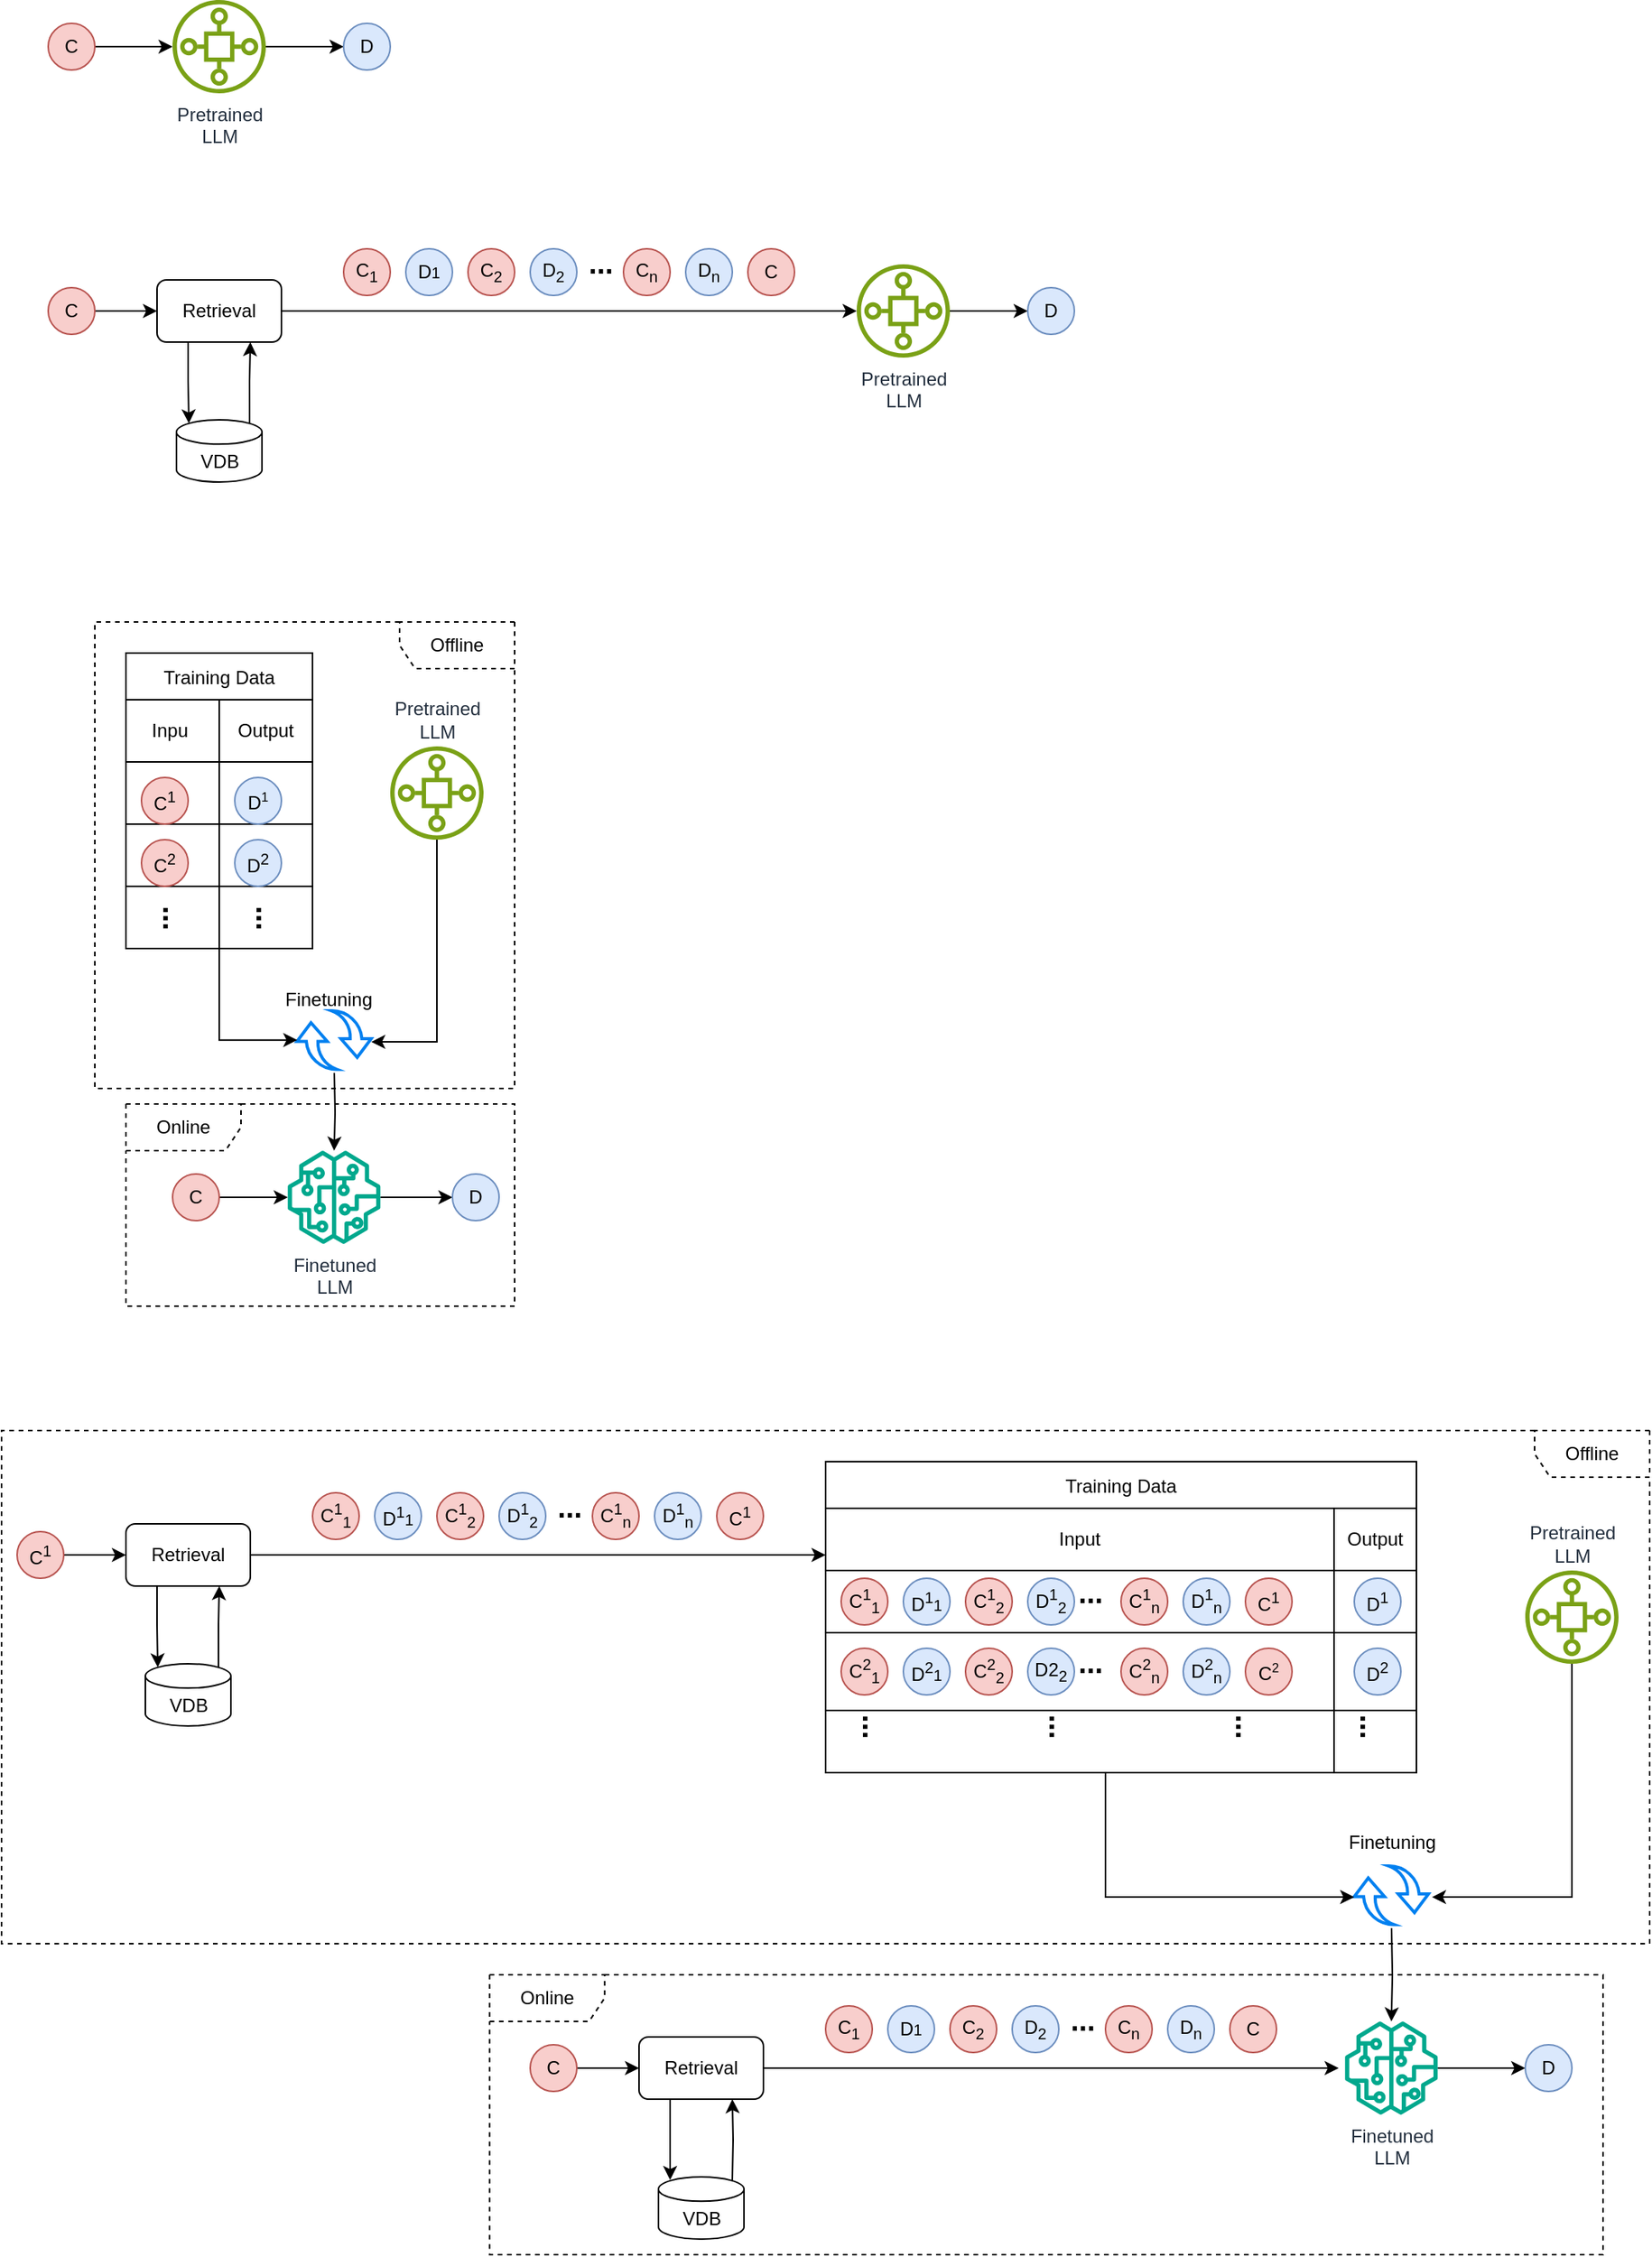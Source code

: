 <mxfile version="25.0.3">
  <diagram name="Page-1" id="hI_2WlTmyAyF-kVqoUNT">
    <mxGraphModel dx="1138" dy="627" grid="1" gridSize="10" guides="1" tooltips="1" connect="1" arrows="1" fold="1" page="1" pageScale="1" pageWidth="850" pageHeight="1100" math="0" shadow="0">
      <root>
        <mxCell id="0" />
        <mxCell id="1" parent="0" />
        <mxCell id="SnXRIYjaqYOdWPbohHtY-5" value="" style="edgeStyle=orthogonalEdgeStyle;rounded=0;orthogonalLoop=1;jettySize=auto;html=1;" parent="1" source="SnXRIYjaqYOdWPbohHtY-1" target="SnXRIYjaqYOdWPbohHtY-3" edge="1">
          <mxGeometry relative="1" as="geometry" />
        </mxCell>
        <mxCell id="SnXRIYjaqYOdWPbohHtY-1" value="Pretrained&lt;div&gt;LLM&lt;/div&gt;" style="sketch=0;outlineConnect=0;fontColor=#232F3E;gradientColor=none;fillColor=#7AA116;strokeColor=none;dashed=0;verticalLabelPosition=bottom;verticalAlign=top;align=center;html=1;fontSize=12;fontStyle=0;aspect=fixed;pointerEvents=1;shape=mxgraph.aws4.iot_sitewise_asset_model;" parent="1" vertex="1">
          <mxGeometry x="260" y="180" width="60" height="60" as="geometry" />
        </mxCell>
        <mxCell id="SnXRIYjaqYOdWPbohHtY-4" value="" style="edgeStyle=orthogonalEdgeStyle;rounded=0;orthogonalLoop=1;jettySize=auto;html=1;" parent="1" source="SnXRIYjaqYOdWPbohHtY-2" target="SnXRIYjaqYOdWPbohHtY-1" edge="1">
          <mxGeometry relative="1" as="geometry" />
        </mxCell>
        <mxCell id="SnXRIYjaqYOdWPbohHtY-2" value="C" style="ellipse;whiteSpace=wrap;html=1;aspect=fixed;fillColor=#f8cecc;strokeColor=#b85450;" parent="1" vertex="1">
          <mxGeometry x="180" y="195" width="30" height="30" as="geometry" />
        </mxCell>
        <mxCell id="SnXRIYjaqYOdWPbohHtY-3" value="D" style="ellipse;whiteSpace=wrap;html=1;aspect=fixed;fillColor=#dae8fc;strokeColor=#6c8ebf;" parent="1" vertex="1">
          <mxGeometry x="370" y="195" width="30" height="30" as="geometry" />
        </mxCell>
        <mxCell id="SnXRIYjaqYOdWPbohHtY-19" style="edgeStyle=orthogonalEdgeStyle;rounded=0;orthogonalLoop=1;jettySize=auto;html=1;" parent="1" source="SnXRIYjaqYOdWPbohHtY-6" target="SnXRIYjaqYOdWPbohHtY-18" edge="1">
          <mxGeometry relative="1" as="geometry" />
        </mxCell>
        <mxCell id="SnXRIYjaqYOdWPbohHtY-6" value="Retrieval" style="rounded=1;whiteSpace=wrap;html=1;" parent="1" vertex="1">
          <mxGeometry x="250" y="360" width="80" height="40" as="geometry" />
        </mxCell>
        <mxCell id="SnXRIYjaqYOdWPbohHtY-9" style="edgeStyle=orthogonalEdgeStyle;rounded=0;orthogonalLoop=1;jettySize=auto;html=1;exitX=0.855;exitY=0;exitDx=0;exitDy=2.272;exitPerimeter=0;entryX=0.75;entryY=1;entryDx=0;entryDy=0;" parent="1" source="SnXRIYjaqYOdWPbohHtY-7" target="SnXRIYjaqYOdWPbohHtY-6" edge="1">
          <mxGeometry relative="1" as="geometry" />
        </mxCell>
        <mxCell id="SnXRIYjaqYOdWPbohHtY-7" value="VDB" style="shape=cylinder3;whiteSpace=wrap;html=1;boundedLbl=1;backgroundOutline=1;size=7.833;" parent="1" vertex="1">
          <mxGeometry x="262.5" y="450" width="55" height="40" as="geometry" />
        </mxCell>
        <mxCell id="SnXRIYjaqYOdWPbohHtY-8" style="edgeStyle=orthogonalEdgeStyle;rounded=0;orthogonalLoop=1;jettySize=auto;html=1;entryX=0.145;entryY=0;entryDx=0;entryDy=2.272;entryPerimeter=0;exitX=0.25;exitY=1;exitDx=0;exitDy=0;" parent="1" source="SnXRIYjaqYOdWPbohHtY-6" target="SnXRIYjaqYOdWPbohHtY-7" edge="1">
          <mxGeometry relative="1" as="geometry" />
        </mxCell>
        <mxCell id="SnXRIYjaqYOdWPbohHtY-12" value="" style="edgeStyle=orthogonalEdgeStyle;rounded=0;orthogonalLoop=1;jettySize=auto;html=1;" parent="1" source="SnXRIYjaqYOdWPbohHtY-10" target="SnXRIYjaqYOdWPbohHtY-6" edge="1">
          <mxGeometry relative="1" as="geometry" />
        </mxCell>
        <mxCell id="SnXRIYjaqYOdWPbohHtY-10" value="C" style="ellipse;whiteSpace=wrap;html=1;aspect=fixed;fillColor=#f8cecc;strokeColor=#b85450;" parent="1" vertex="1">
          <mxGeometry x="180" y="365" width="30" height="30" as="geometry" />
        </mxCell>
        <mxCell id="SnXRIYjaqYOdWPbohHtY-29" value="" style="edgeStyle=orthogonalEdgeStyle;rounded=0;orthogonalLoop=1;jettySize=auto;html=1;" parent="1" source="SnXRIYjaqYOdWPbohHtY-18" target="SnXRIYjaqYOdWPbohHtY-28" edge="1">
          <mxGeometry relative="1" as="geometry" />
        </mxCell>
        <mxCell id="SnXRIYjaqYOdWPbohHtY-18" value="Pretrained&lt;div&gt;LLM&lt;/div&gt;" style="sketch=0;outlineConnect=0;fontColor=#232F3E;gradientColor=none;fillColor=#7AA116;strokeColor=none;dashed=0;verticalLabelPosition=bottom;verticalAlign=top;align=center;html=1;fontSize=12;fontStyle=0;aspect=fixed;pointerEvents=1;shape=mxgraph.aws4.iot_sitewise_asset_model;" parent="1" vertex="1">
          <mxGeometry x="700" y="350" width="60" height="60" as="geometry" />
        </mxCell>
        <mxCell id="SnXRIYjaqYOdWPbohHtY-20" value="C&lt;sub&gt;1&lt;/sub&gt;" style="ellipse;whiteSpace=wrap;html=1;aspect=fixed;fillColor=#f8cecc;strokeColor=#b85450;" parent="1" vertex="1">
          <mxGeometry x="370" y="340" width="30" height="30" as="geometry" />
        </mxCell>
        <mxCell id="SnXRIYjaqYOdWPbohHtY-21" value="D&lt;span style=&quot;font-size: 10px;&quot;&gt;1&lt;/span&gt;" style="ellipse;whiteSpace=wrap;html=1;aspect=fixed;fillColor=#dae8fc;strokeColor=#6c8ebf;" parent="1" vertex="1">
          <mxGeometry x="410" y="340" width="30" height="30" as="geometry" />
        </mxCell>
        <mxCell id="SnXRIYjaqYOdWPbohHtY-22" value="C&lt;sub&gt;2&lt;/sub&gt;" style="ellipse;whiteSpace=wrap;html=1;aspect=fixed;fillColor=#f8cecc;strokeColor=#b85450;" parent="1" vertex="1">
          <mxGeometry x="450" y="340" width="30" height="30" as="geometry" />
        </mxCell>
        <mxCell id="SnXRIYjaqYOdWPbohHtY-23" value="D&lt;sub&gt;2&lt;/sub&gt;" style="ellipse;whiteSpace=wrap;html=1;aspect=fixed;fillColor=#dae8fc;strokeColor=#6c8ebf;" parent="1" vertex="1">
          <mxGeometry x="490" y="340" width="30" height="30" as="geometry" />
        </mxCell>
        <mxCell id="SnXRIYjaqYOdWPbohHtY-24" value="C&lt;sub&gt;n&lt;/sub&gt;" style="ellipse;whiteSpace=wrap;html=1;aspect=fixed;fillColor=#f8cecc;strokeColor=#b85450;" parent="1" vertex="1">
          <mxGeometry x="550" y="340" width="30" height="30" as="geometry" />
        </mxCell>
        <mxCell id="SnXRIYjaqYOdWPbohHtY-25" value="D&lt;sub&gt;n&lt;/sub&gt;" style="ellipse;whiteSpace=wrap;html=1;aspect=fixed;fillColor=#dae8fc;strokeColor=#6c8ebf;" parent="1" vertex="1">
          <mxGeometry x="590" y="340" width="30" height="30" as="geometry" />
        </mxCell>
        <mxCell id="SnXRIYjaqYOdWPbohHtY-26" value="&lt;b&gt;&lt;font style=&quot;font-size: 19px;&quot;&gt;...&lt;/font&gt;&lt;/b&gt;" style="text;html=1;align=center;verticalAlign=middle;resizable=0;points=[];autosize=1;strokeColor=none;fillColor=none;" parent="1" vertex="1">
          <mxGeometry x="515" y="330" width="40" height="40" as="geometry" />
        </mxCell>
        <mxCell id="SnXRIYjaqYOdWPbohHtY-27" value="C" style="ellipse;whiteSpace=wrap;html=1;aspect=fixed;fillColor=#f8cecc;strokeColor=#b85450;" parent="1" vertex="1">
          <mxGeometry x="630" y="340" width="30" height="30" as="geometry" />
        </mxCell>
        <mxCell id="SnXRIYjaqYOdWPbohHtY-28" value="D" style="ellipse;whiteSpace=wrap;html=1;aspect=fixed;fillColor=#dae8fc;strokeColor=#6c8ebf;" parent="1" vertex="1">
          <mxGeometry x="810" y="365" width="30" height="30" as="geometry" />
        </mxCell>
        <mxCell id="Vhzo3B4_9m2OzF6GzEAW-13" value="Pretrained&lt;div&gt;LLM&lt;/div&gt;" style="sketch=0;outlineConnect=0;fontColor=#232F3E;gradientColor=none;fillColor=#7AA116;strokeColor=none;dashed=0;verticalLabelPosition=top;verticalAlign=bottom;align=center;html=1;fontSize=12;fontStyle=0;aspect=fixed;pointerEvents=1;shape=mxgraph.aws4.iot_sitewise_asset_model;labelPosition=center;" parent="1" vertex="1">
          <mxGeometry x="400" y="660" width="60" height="60" as="geometry" />
        </mxCell>
        <mxCell id="Vhzo3B4_9m2OzF6GzEAW-16" value="" style="group" parent="1" vertex="1" connectable="0">
          <mxGeometry x="340" y="830" width="47.75" height="37.75" as="geometry" />
        </mxCell>
        <mxCell id="Vhzo3B4_9m2OzF6GzEAW-14" value="" style="html=1;verticalLabelPosition=bottom;align=center;labelBackgroundColor=#ffffff;verticalAlign=top;strokeWidth=2;strokeColor=#0080F0;shadow=0;dashed=0;shape=mxgraph.ios7.icons.back;direction=north;flipV=0;flipH=1;" parent="Vhzo3B4_9m2OzF6GzEAW-16" vertex="1">
          <mxGeometry x="22.25" width="25.5" height="30" as="geometry" />
        </mxCell>
        <mxCell id="Vhzo3B4_9m2OzF6GzEAW-15" value="" style="html=1;verticalLabelPosition=bottom;align=center;labelBackgroundColor=#ffffff;verticalAlign=top;strokeWidth=2;strokeColor=#0080F0;shadow=0;dashed=0;shape=mxgraph.ios7.icons.back;direction=north;flipV=1;flipH=0;" parent="Vhzo3B4_9m2OzF6GzEAW-16" vertex="1">
          <mxGeometry y="7.75" width="25.5" height="30" as="geometry" />
        </mxCell>
        <mxCell id="Vhzo3B4_9m2OzF6GzEAW-20" style="edgeStyle=orthogonalEdgeStyle;rounded=0;orthogonalLoop=1;jettySize=auto;html=1;entryX=0.333;entryY=0;entryDx=0;entryDy=0;entryPerimeter=0;" parent="1" source="Vhzo3B4_9m2OzF6GzEAW-13" target="Vhzo3B4_9m2OzF6GzEAW-14" edge="1">
          <mxGeometry relative="1" as="geometry">
            <Array as="points">
              <mxPoint x="430" y="850" />
            </Array>
          </mxGeometry>
        </mxCell>
        <mxCell id="Vhzo3B4_9m2OzF6GzEAW-22" style="edgeStyle=orthogonalEdgeStyle;rounded=0;orthogonalLoop=1;jettySize=auto;html=1;entryX=0.37;entryY=0.01;entryDx=0;entryDy=0;entryPerimeter=0;" parent="1" target="Vhzo3B4_9m2OzF6GzEAW-15" edge="1">
          <mxGeometry relative="1" as="geometry">
            <mxPoint x="290" y="790" as="sourcePoint" />
            <Array as="points">
              <mxPoint x="290" y="849" />
            </Array>
          </mxGeometry>
        </mxCell>
        <mxCell id="Vhzo3B4_9m2OzF6GzEAW-28" value="" style="edgeStyle=orthogonalEdgeStyle;rounded=0;orthogonalLoop=1;jettySize=auto;html=1;" parent="1" source="Vhzo3B4_9m2OzF6GzEAW-23" target="Vhzo3B4_9m2OzF6GzEAW-26" edge="1">
          <mxGeometry relative="1" as="geometry" />
        </mxCell>
        <mxCell id="Vhzo3B4_9m2OzF6GzEAW-23" value="Finetuned&lt;div&gt;LLM&lt;/div&gt;" style="sketch=0;outlineConnect=0;fontColor=#232F3E;gradientColor=none;fillColor=#01A88D;strokeColor=none;dashed=0;verticalLabelPosition=bottom;verticalAlign=top;align=center;html=1;fontSize=12;fontStyle=0;aspect=fixed;pointerEvents=1;shape=mxgraph.aws4.sagemaker_model;" parent="1" vertex="1">
          <mxGeometry x="333.88" y="920" width="60" height="60" as="geometry" />
        </mxCell>
        <mxCell id="Vhzo3B4_9m2OzF6GzEAW-24" style="edgeStyle=orthogonalEdgeStyle;rounded=0;orthogonalLoop=1;jettySize=auto;html=1;" parent="1" target="Vhzo3B4_9m2OzF6GzEAW-23" edge="1">
          <mxGeometry relative="1" as="geometry">
            <mxPoint x="364" y="870" as="sourcePoint" />
          </mxGeometry>
        </mxCell>
        <mxCell id="Vhzo3B4_9m2OzF6GzEAW-27" value="" style="edgeStyle=orthogonalEdgeStyle;rounded=0;orthogonalLoop=1;jettySize=auto;html=1;" parent="1" source="Vhzo3B4_9m2OzF6GzEAW-25" target="Vhzo3B4_9m2OzF6GzEAW-23" edge="1">
          <mxGeometry relative="1" as="geometry" />
        </mxCell>
        <mxCell id="Vhzo3B4_9m2OzF6GzEAW-25" value="C" style="ellipse;whiteSpace=wrap;html=1;aspect=fixed;fillColor=#f8cecc;strokeColor=#b85450;" parent="1" vertex="1">
          <mxGeometry x="260" y="935" width="30" height="30" as="geometry" />
        </mxCell>
        <mxCell id="Vhzo3B4_9m2OzF6GzEAW-26" value="D" style="ellipse;whiteSpace=wrap;html=1;aspect=fixed;fillColor=#dae8fc;strokeColor=#6c8ebf;" parent="1" vertex="1">
          <mxGeometry x="440" y="935" width="30" height="30" as="geometry" />
        </mxCell>
        <mxCell id="Vhzo3B4_9m2OzF6GzEAW-42" style="edgeStyle=orthogonalEdgeStyle;rounded=0;orthogonalLoop=1;jettySize=auto;html=1;" parent="1" source="Vhzo3B4_9m2OzF6GzEAW-43" edge="1">
          <mxGeometry relative="1" as="geometry">
            <mxPoint x="680" y="1180" as="targetPoint" />
          </mxGeometry>
        </mxCell>
        <mxCell id="Vhzo3B4_9m2OzF6GzEAW-43" value="Retrieval" style="rounded=1;whiteSpace=wrap;html=1;" parent="1" vertex="1">
          <mxGeometry x="230" y="1160" width="80" height="40" as="geometry" />
        </mxCell>
        <mxCell id="Vhzo3B4_9m2OzF6GzEAW-44" style="edgeStyle=orthogonalEdgeStyle;rounded=0;orthogonalLoop=1;jettySize=auto;html=1;exitX=0.855;exitY=0;exitDx=0;exitDy=2.272;exitPerimeter=0;entryX=0.75;entryY=1;entryDx=0;entryDy=0;" parent="1" source="Vhzo3B4_9m2OzF6GzEAW-45" target="Vhzo3B4_9m2OzF6GzEAW-43" edge="1">
          <mxGeometry relative="1" as="geometry" />
        </mxCell>
        <mxCell id="Vhzo3B4_9m2OzF6GzEAW-45" value="VDB" style="shape=cylinder3;whiteSpace=wrap;html=1;boundedLbl=1;backgroundOutline=1;size=7.833;" parent="1" vertex="1">
          <mxGeometry x="242.5" y="1250" width="55" height="40" as="geometry" />
        </mxCell>
        <mxCell id="Vhzo3B4_9m2OzF6GzEAW-46" style="edgeStyle=orthogonalEdgeStyle;rounded=0;orthogonalLoop=1;jettySize=auto;html=1;entryX=0.145;entryY=0;entryDx=0;entryDy=2.272;entryPerimeter=0;exitX=0.25;exitY=1;exitDx=0;exitDy=0;" parent="1" source="Vhzo3B4_9m2OzF6GzEAW-43" target="Vhzo3B4_9m2OzF6GzEAW-45" edge="1">
          <mxGeometry relative="1" as="geometry" />
        </mxCell>
        <mxCell id="Vhzo3B4_9m2OzF6GzEAW-47" value="" style="edgeStyle=orthogonalEdgeStyle;rounded=0;orthogonalLoop=1;jettySize=auto;html=1;" parent="1" source="Vhzo3B4_9m2OzF6GzEAW-48" target="Vhzo3B4_9m2OzF6GzEAW-43" edge="1">
          <mxGeometry relative="1" as="geometry" />
        </mxCell>
        <mxCell id="Vhzo3B4_9m2OzF6GzEAW-48" value="C&lt;sup&gt;1&lt;/sup&gt;" style="ellipse;whiteSpace=wrap;html=1;aspect=fixed;fillColor=#f8cecc;strokeColor=#b85450;" parent="1" vertex="1">
          <mxGeometry x="160" y="1165" width="30" height="30" as="geometry" />
        </mxCell>
        <mxCell id="Vhzo3B4_9m2OzF6GzEAW-50" value="C&lt;sup&gt;1&lt;/sup&gt;&lt;sub&gt;1&lt;/sub&gt;" style="ellipse;whiteSpace=wrap;html=1;aspect=fixed;fillColor=#f8cecc;strokeColor=#b85450;" parent="1" vertex="1">
          <mxGeometry x="350" y="1140" width="30" height="30" as="geometry" />
        </mxCell>
        <mxCell id="Vhzo3B4_9m2OzF6GzEAW-51" value="D&lt;sup&gt;1&lt;/sup&gt;&lt;span style=&quot;font-size: 10px;&quot;&gt;1&lt;/span&gt;" style="ellipse;whiteSpace=wrap;html=1;aspect=fixed;fillColor=#dae8fc;strokeColor=#6c8ebf;" parent="1" vertex="1">
          <mxGeometry x="390" y="1140" width="30" height="30" as="geometry" />
        </mxCell>
        <mxCell id="Vhzo3B4_9m2OzF6GzEAW-52" value="C&lt;sup&gt;1&lt;/sup&gt;&lt;sub&gt;2&lt;/sub&gt;" style="ellipse;whiteSpace=wrap;html=1;aspect=fixed;fillColor=#f8cecc;strokeColor=#b85450;" parent="1" vertex="1">
          <mxGeometry x="430" y="1140" width="30" height="30" as="geometry" />
        </mxCell>
        <mxCell id="Vhzo3B4_9m2OzF6GzEAW-53" value="D&lt;sup&gt;1&lt;/sup&gt;&lt;sub&gt;2&lt;/sub&gt;" style="ellipse;whiteSpace=wrap;html=1;aspect=fixed;fillColor=#dae8fc;strokeColor=#6c8ebf;" parent="1" vertex="1">
          <mxGeometry x="470" y="1140" width="30" height="30" as="geometry" />
        </mxCell>
        <mxCell id="Vhzo3B4_9m2OzF6GzEAW-54" value="C&lt;sup&gt;1&lt;/sup&gt;&lt;sub&gt;n&lt;/sub&gt;" style="ellipse;whiteSpace=wrap;html=1;aspect=fixed;fillColor=#f8cecc;strokeColor=#b85450;" parent="1" vertex="1">
          <mxGeometry x="530" y="1140" width="30" height="30" as="geometry" />
        </mxCell>
        <mxCell id="Vhzo3B4_9m2OzF6GzEAW-55" value="D&lt;sup&gt;1&lt;/sup&gt;&lt;sub&gt;n&lt;/sub&gt;" style="ellipse;whiteSpace=wrap;html=1;aspect=fixed;fillColor=#dae8fc;strokeColor=#6c8ebf;" parent="1" vertex="1">
          <mxGeometry x="570" y="1140" width="30" height="30" as="geometry" />
        </mxCell>
        <mxCell id="Vhzo3B4_9m2OzF6GzEAW-56" value="&lt;b&gt;&lt;font style=&quot;font-size: 19px;&quot;&gt;...&lt;/font&gt;&lt;/b&gt;" style="text;html=1;align=center;verticalAlign=middle;resizable=0;points=[];autosize=1;strokeColor=none;fillColor=none;" parent="1" vertex="1">
          <mxGeometry x="495" y="1130" width="40" height="40" as="geometry" />
        </mxCell>
        <mxCell id="Vhzo3B4_9m2OzF6GzEAW-57" value="C&lt;sup&gt;1&lt;/sup&gt;" style="ellipse;whiteSpace=wrap;html=1;aspect=fixed;fillColor=#f8cecc;strokeColor=#b85450;" parent="1" vertex="1">
          <mxGeometry x="610" y="1140" width="30" height="30" as="geometry" />
        </mxCell>
        <mxCell id="Vhzo3B4_9m2OzF6GzEAW-71" value="Training Data" style="shape=table;startSize=30;container=1;collapsible=0;childLayout=tableLayout;" parent="1" vertex="1">
          <mxGeometry x="680" y="1120" width="380" height="200" as="geometry" />
        </mxCell>
        <mxCell id="Vhzo3B4_9m2OzF6GzEAW-72" value="" style="shape=tableRow;horizontal=0;startSize=0;swimlaneHead=0;swimlaneBody=0;strokeColor=inherit;top=0;left=0;bottom=0;right=0;collapsible=0;dropTarget=0;fillColor=none;points=[[0,0.5],[1,0.5]];portConstraint=eastwest;" parent="Vhzo3B4_9m2OzF6GzEAW-71" vertex="1">
          <mxGeometry y="30" width="380" height="40" as="geometry" />
        </mxCell>
        <mxCell id="Vhzo3B4_9m2OzF6GzEAW-73" value="Input" style="shape=partialRectangle;html=1;whiteSpace=wrap;connectable=0;strokeColor=inherit;overflow=hidden;fillColor=none;top=0;left=0;bottom=0;right=0;pointerEvents=1;" parent="Vhzo3B4_9m2OzF6GzEAW-72" vertex="1">
          <mxGeometry width="327" height="40" as="geometry">
            <mxRectangle width="327" height="40" as="alternateBounds" />
          </mxGeometry>
        </mxCell>
        <mxCell id="Vhzo3B4_9m2OzF6GzEAW-74" value="Output" style="shape=partialRectangle;html=1;whiteSpace=wrap;connectable=0;strokeColor=inherit;overflow=hidden;fillColor=none;top=0;left=0;bottom=0;right=0;pointerEvents=1;" parent="Vhzo3B4_9m2OzF6GzEAW-72" vertex="1">
          <mxGeometry x="327" width="53" height="40" as="geometry">
            <mxRectangle width="53" height="40" as="alternateBounds" />
          </mxGeometry>
        </mxCell>
        <mxCell id="Vhzo3B4_9m2OzF6GzEAW-75" value="" style="shape=tableRow;horizontal=0;startSize=0;swimlaneHead=0;swimlaneBody=0;strokeColor=inherit;top=0;left=0;bottom=0;right=0;collapsible=0;dropTarget=0;fillColor=none;points=[[0,0.5],[1,0.5]];portConstraint=eastwest;" parent="Vhzo3B4_9m2OzF6GzEAW-71" vertex="1">
          <mxGeometry y="70" width="380" height="40" as="geometry" />
        </mxCell>
        <mxCell id="Vhzo3B4_9m2OzF6GzEAW-76" value="" style="shape=partialRectangle;html=1;whiteSpace=wrap;connectable=0;strokeColor=inherit;overflow=hidden;fillColor=none;top=0;left=0;bottom=0;right=0;pointerEvents=1;" parent="Vhzo3B4_9m2OzF6GzEAW-75" vertex="1">
          <mxGeometry width="327" height="40" as="geometry">
            <mxRectangle width="327" height="40" as="alternateBounds" />
          </mxGeometry>
        </mxCell>
        <mxCell id="Vhzo3B4_9m2OzF6GzEAW-77" value="" style="shape=partialRectangle;html=1;whiteSpace=wrap;connectable=0;strokeColor=inherit;overflow=hidden;fillColor=none;top=0;left=0;bottom=0;right=0;pointerEvents=1;" parent="Vhzo3B4_9m2OzF6GzEAW-75" vertex="1">
          <mxGeometry x="327" width="53" height="40" as="geometry">
            <mxRectangle width="53" height="40" as="alternateBounds" />
          </mxGeometry>
        </mxCell>
        <mxCell id="Vhzo3B4_9m2OzF6GzEAW-78" value="" style="shape=tableRow;horizontal=0;startSize=0;swimlaneHead=0;swimlaneBody=0;strokeColor=inherit;top=0;left=0;bottom=0;right=0;collapsible=0;dropTarget=0;fillColor=none;points=[[0,0.5],[1,0.5]];portConstraint=eastwest;" parent="Vhzo3B4_9m2OzF6GzEAW-71" vertex="1">
          <mxGeometry y="110" width="380" height="50" as="geometry" />
        </mxCell>
        <mxCell id="Vhzo3B4_9m2OzF6GzEAW-79" value="" style="shape=partialRectangle;html=1;whiteSpace=wrap;connectable=0;strokeColor=inherit;overflow=hidden;fillColor=none;top=0;left=0;bottom=0;right=0;pointerEvents=1;" parent="Vhzo3B4_9m2OzF6GzEAW-78" vertex="1">
          <mxGeometry width="327" height="50" as="geometry">
            <mxRectangle width="327" height="50" as="alternateBounds" />
          </mxGeometry>
        </mxCell>
        <mxCell id="Vhzo3B4_9m2OzF6GzEAW-80" value="" style="shape=partialRectangle;html=1;whiteSpace=wrap;connectable=0;strokeColor=inherit;overflow=hidden;fillColor=none;top=0;left=0;bottom=0;right=0;pointerEvents=1;" parent="Vhzo3B4_9m2OzF6GzEAW-78" vertex="1">
          <mxGeometry x="327" width="53" height="50" as="geometry">
            <mxRectangle width="53" height="50" as="alternateBounds" />
          </mxGeometry>
        </mxCell>
        <mxCell id="Vhzo3B4_9m2OzF6GzEAW-81" value="" style="shape=tableRow;horizontal=0;startSize=0;swimlaneHead=0;swimlaneBody=0;strokeColor=inherit;top=0;left=0;bottom=0;right=0;collapsible=0;dropTarget=0;fillColor=none;points=[[0,0.5],[1,0.5]];portConstraint=eastwest;" parent="Vhzo3B4_9m2OzF6GzEAW-71" vertex="1">
          <mxGeometry y="160" width="380" height="40" as="geometry" />
        </mxCell>
        <mxCell id="Vhzo3B4_9m2OzF6GzEAW-82" value="" style="shape=partialRectangle;html=1;whiteSpace=wrap;connectable=0;strokeColor=inherit;overflow=hidden;fillColor=none;top=0;left=0;bottom=0;right=0;pointerEvents=1;" parent="Vhzo3B4_9m2OzF6GzEAW-81" vertex="1">
          <mxGeometry width="327" height="40" as="geometry">
            <mxRectangle width="327" height="40" as="alternateBounds" />
          </mxGeometry>
        </mxCell>
        <mxCell id="Vhzo3B4_9m2OzF6GzEAW-83" value="" style="shape=partialRectangle;html=1;whiteSpace=wrap;connectable=0;strokeColor=inherit;overflow=hidden;fillColor=none;top=0;left=0;bottom=0;right=0;pointerEvents=1;" parent="Vhzo3B4_9m2OzF6GzEAW-81" vertex="1">
          <mxGeometry x="327" width="53" height="40" as="geometry">
            <mxRectangle width="53" height="40" as="alternateBounds" />
          </mxGeometry>
        </mxCell>
        <mxCell id="Vhzo3B4_9m2OzF6GzEAW-124" value="&lt;b&gt;&lt;font style=&quot;font-size: 19px;&quot;&gt;...&lt;/font&gt;&lt;/b&gt;" style="text;html=1;align=center;verticalAlign=middle;resizable=0;points=[];autosize=1;strokeColor=none;fillColor=none;rotation=90;" parent="1" vertex="1">
          <mxGeometry x="690" y="1270" width="40" height="40" as="geometry" />
        </mxCell>
        <mxCell id="Vhzo3B4_9m2OzF6GzEAW-125" value="&lt;b&gt;&lt;font style=&quot;font-size: 19px;&quot;&gt;...&lt;/font&gt;&lt;/b&gt;" style="text;html=1;align=center;verticalAlign=middle;resizable=0;points=[];autosize=1;strokeColor=none;fillColor=none;rotation=90;" parent="1" vertex="1">
          <mxGeometry x="810" y="1270" width="40" height="40" as="geometry" />
        </mxCell>
        <mxCell id="Vhzo3B4_9m2OzF6GzEAW-126" value="&lt;b&gt;&lt;font style=&quot;font-size: 19px;&quot;&gt;...&lt;/font&gt;&lt;/b&gt;" style="text;html=1;align=center;verticalAlign=middle;resizable=0;points=[];autosize=1;strokeColor=none;fillColor=none;rotation=90;" parent="1" vertex="1">
          <mxGeometry x="1010" y="1270" width="40" height="40" as="geometry" />
        </mxCell>
        <mxCell id="Vhzo3B4_9m2OzF6GzEAW-127" value="&lt;b&gt;&lt;font style=&quot;font-size: 19px;&quot;&gt;...&lt;/font&gt;&lt;/b&gt;" style="text;html=1;align=center;verticalAlign=middle;resizable=0;points=[];autosize=1;strokeColor=none;fillColor=none;rotation=90;" parent="1" vertex="1">
          <mxGeometry x="930" y="1270" width="40" height="40" as="geometry" />
        </mxCell>
        <mxCell id="Vhzo3B4_9m2OzF6GzEAW-128" value="D&lt;sup&gt;2&lt;/sup&gt;" style="ellipse;whiteSpace=wrap;html=1;aspect=fixed;fillColor=#dae8fc;strokeColor=#6c8ebf;" parent="1" vertex="1">
          <mxGeometry x="1020" y="1240" width="30" height="30" as="geometry" />
        </mxCell>
        <mxCell id="Vhzo3B4_9m2OzF6GzEAW-129" value="D&lt;sup&gt;1&lt;/sup&gt;" style="ellipse;whiteSpace=wrap;html=1;aspect=fixed;fillColor=#dae8fc;strokeColor=#6c8ebf;" parent="1" vertex="1">
          <mxGeometry x="1020" y="1195" width="30" height="30" as="geometry" />
        </mxCell>
        <mxCell id="Vhzo3B4_9m2OzF6GzEAW-151" value="" style="group" parent="1" vertex="1" connectable="0">
          <mxGeometry x="230" y="600" width="120" height="190" as="geometry" />
        </mxCell>
        <mxCell id="Vhzo3B4_9m2OzF6GzEAW-12" value="&lt;b&gt;&lt;font style=&quot;font-size: 19px;&quot;&gt;...&lt;/font&gt;&lt;/b&gt;" style="text;html=1;align=center;verticalAlign=middle;resizable=0;points=[];autosize=1;strokeColor=none;fillColor=none;rotation=90;" parent="Vhzo3B4_9m2OzF6GzEAW-151" vertex="1">
          <mxGeometry x="70" y="150" width="40" height="40" as="geometry" />
        </mxCell>
        <mxCell id="Vhzo3B4_9m2OzF6GzEAW-130" value="Training Data" style="shape=table;startSize=30;container=1;collapsible=0;childLayout=tableLayout;" parent="Vhzo3B4_9m2OzF6GzEAW-151" vertex="1">
          <mxGeometry width="120" height="190" as="geometry" />
        </mxCell>
        <mxCell id="Vhzo3B4_9m2OzF6GzEAW-131" value="" style="shape=tableRow;horizontal=0;startSize=0;swimlaneHead=0;swimlaneBody=0;strokeColor=inherit;top=0;left=0;bottom=0;right=0;collapsible=0;dropTarget=0;fillColor=none;points=[[0,0.5],[1,0.5]];portConstraint=eastwest;" parent="Vhzo3B4_9m2OzF6GzEAW-130" vertex="1">
          <mxGeometry y="30" width="120" height="40" as="geometry" />
        </mxCell>
        <mxCell id="Vhzo3B4_9m2OzF6GzEAW-132" value="Inpu&lt;span style=&quot;white-space: pre;&quot;&gt;&#x9;&lt;/span&gt;" style="shape=partialRectangle;html=1;whiteSpace=wrap;connectable=0;strokeColor=inherit;overflow=hidden;fillColor=none;top=0;left=0;bottom=0;right=0;pointerEvents=1;" parent="Vhzo3B4_9m2OzF6GzEAW-131" vertex="1">
          <mxGeometry width="60" height="40" as="geometry">
            <mxRectangle width="60" height="40" as="alternateBounds" />
          </mxGeometry>
        </mxCell>
        <mxCell id="Vhzo3B4_9m2OzF6GzEAW-133" value="Output" style="shape=partialRectangle;html=1;whiteSpace=wrap;connectable=0;strokeColor=inherit;overflow=hidden;fillColor=none;top=0;left=0;bottom=0;right=0;pointerEvents=1;" parent="Vhzo3B4_9m2OzF6GzEAW-131" vertex="1">
          <mxGeometry x="60" width="60" height="40" as="geometry">
            <mxRectangle width="60" height="40" as="alternateBounds" />
          </mxGeometry>
        </mxCell>
        <mxCell id="Vhzo3B4_9m2OzF6GzEAW-134" value="" style="shape=tableRow;horizontal=0;startSize=0;swimlaneHead=0;swimlaneBody=0;strokeColor=inherit;top=0;left=0;bottom=0;right=0;collapsible=0;dropTarget=0;fillColor=none;points=[[0,0.5],[1,0.5]];portConstraint=eastwest;" parent="Vhzo3B4_9m2OzF6GzEAW-130" vertex="1">
          <mxGeometry y="70" width="120" height="40" as="geometry" />
        </mxCell>
        <mxCell id="Vhzo3B4_9m2OzF6GzEAW-135" value="" style="shape=partialRectangle;html=1;whiteSpace=wrap;connectable=0;strokeColor=inherit;overflow=hidden;fillColor=none;top=0;left=0;bottom=0;right=0;pointerEvents=1;" parent="Vhzo3B4_9m2OzF6GzEAW-134" vertex="1">
          <mxGeometry width="60" height="40" as="geometry">
            <mxRectangle width="60" height="40" as="alternateBounds" />
          </mxGeometry>
        </mxCell>
        <mxCell id="Vhzo3B4_9m2OzF6GzEAW-136" value="" style="shape=partialRectangle;html=1;whiteSpace=wrap;connectable=0;strokeColor=inherit;overflow=hidden;fillColor=none;top=0;left=0;bottom=0;right=0;pointerEvents=1;" parent="Vhzo3B4_9m2OzF6GzEAW-134" vertex="1">
          <mxGeometry x="60" width="60" height="40" as="geometry">
            <mxRectangle width="60" height="40" as="alternateBounds" />
          </mxGeometry>
        </mxCell>
        <mxCell id="Vhzo3B4_9m2OzF6GzEAW-137" value="" style="shape=tableRow;horizontal=0;startSize=0;swimlaneHead=0;swimlaneBody=0;strokeColor=inherit;top=0;left=0;bottom=0;right=0;collapsible=0;dropTarget=0;fillColor=none;points=[[0,0.5],[1,0.5]];portConstraint=eastwest;" parent="Vhzo3B4_9m2OzF6GzEAW-130" vertex="1">
          <mxGeometry y="110" width="120" height="40" as="geometry" />
        </mxCell>
        <mxCell id="Vhzo3B4_9m2OzF6GzEAW-138" value="" style="shape=partialRectangle;html=1;whiteSpace=wrap;connectable=0;strokeColor=inherit;overflow=hidden;fillColor=none;top=0;left=0;bottom=0;right=0;pointerEvents=1;" parent="Vhzo3B4_9m2OzF6GzEAW-137" vertex="1">
          <mxGeometry width="60" height="40" as="geometry">
            <mxRectangle width="60" height="40" as="alternateBounds" />
          </mxGeometry>
        </mxCell>
        <mxCell id="Vhzo3B4_9m2OzF6GzEAW-139" value="" style="shape=partialRectangle;html=1;whiteSpace=wrap;connectable=0;strokeColor=inherit;overflow=hidden;fillColor=none;top=0;left=0;bottom=0;right=0;pointerEvents=1;" parent="Vhzo3B4_9m2OzF6GzEAW-137" vertex="1">
          <mxGeometry x="60" width="60" height="40" as="geometry">
            <mxRectangle width="60" height="40" as="alternateBounds" />
          </mxGeometry>
        </mxCell>
        <mxCell id="Vhzo3B4_9m2OzF6GzEAW-140" value="" style="shape=tableRow;horizontal=0;startSize=0;swimlaneHead=0;swimlaneBody=0;strokeColor=inherit;top=0;left=0;bottom=0;right=0;collapsible=0;dropTarget=0;fillColor=none;points=[[0,0.5],[1,0.5]];portConstraint=eastwest;" parent="Vhzo3B4_9m2OzF6GzEAW-130" vertex="1">
          <mxGeometry y="150" width="120" height="40" as="geometry" />
        </mxCell>
        <mxCell id="Vhzo3B4_9m2OzF6GzEAW-141" value="" style="shape=partialRectangle;html=1;whiteSpace=wrap;connectable=0;strokeColor=inherit;overflow=hidden;fillColor=none;top=0;left=0;bottom=0;right=0;pointerEvents=1;" parent="Vhzo3B4_9m2OzF6GzEAW-140" vertex="1">
          <mxGeometry width="60" height="40" as="geometry">
            <mxRectangle width="60" height="40" as="alternateBounds" />
          </mxGeometry>
        </mxCell>
        <mxCell id="Vhzo3B4_9m2OzF6GzEAW-142" value="" style="shape=partialRectangle;html=1;whiteSpace=wrap;connectable=0;strokeColor=inherit;overflow=hidden;fillColor=none;top=0;left=0;bottom=0;right=0;pointerEvents=1;" parent="Vhzo3B4_9m2OzF6GzEAW-140" vertex="1">
          <mxGeometry x="60" width="60" height="40" as="geometry">
            <mxRectangle width="60" height="40" as="alternateBounds" />
          </mxGeometry>
        </mxCell>
        <mxCell id="Vhzo3B4_9m2OzF6GzEAW-146" value="C&lt;sup&gt;2&lt;/sup&gt;" style="ellipse;whiteSpace=wrap;html=1;aspect=fixed;fillColor=#f8cecc;strokeColor=#b85450;" parent="Vhzo3B4_9m2OzF6GzEAW-151" vertex="1">
          <mxGeometry x="10" y="120" width="30" height="30" as="geometry" />
        </mxCell>
        <mxCell id="Vhzo3B4_9m2OzF6GzEAW-147" value="C&lt;sup&gt;1&lt;/sup&gt;" style="ellipse;whiteSpace=wrap;html=1;aspect=fixed;fillColor=#f8cecc;strokeColor=#b85450;" parent="Vhzo3B4_9m2OzF6GzEAW-151" vertex="1">
          <mxGeometry x="10" y="80" width="30" height="30" as="geometry" />
        </mxCell>
        <mxCell id="Vhzo3B4_9m2OzF6GzEAW-148" value="D&lt;sup&gt;2&lt;/sup&gt;" style="ellipse;whiteSpace=wrap;html=1;aspect=fixed;fillColor=#dae8fc;strokeColor=#6c8ebf;" parent="Vhzo3B4_9m2OzF6GzEAW-151" vertex="1">
          <mxGeometry x="70" y="120" width="30" height="30" as="geometry" />
        </mxCell>
        <mxCell id="Vhzo3B4_9m2OzF6GzEAW-149" value="D&lt;span style=&quot;font-size: 10px;&quot;&gt;&lt;sup&gt;1&lt;/sup&gt;&lt;/span&gt;" style="ellipse;whiteSpace=wrap;html=1;aspect=fixed;fillColor=#dae8fc;strokeColor=#6c8ebf;" parent="Vhzo3B4_9m2OzF6GzEAW-151" vertex="1">
          <mxGeometry x="70" y="80" width="30" height="30" as="geometry" />
        </mxCell>
        <mxCell id="Vhzo3B4_9m2OzF6GzEAW-150" value="&lt;b&gt;&lt;font style=&quot;font-size: 19px;&quot;&gt;...&lt;/font&gt;&lt;/b&gt;" style="text;html=1;align=center;verticalAlign=middle;resizable=0;points=[];autosize=1;strokeColor=none;fillColor=none;rotation=90;" parent="Vhzo3B4_9m2OzF6GzEAW-151" vertex="1">
          <mxGeometry x="10" y="150" width="40" height="40" as="geometry" />
        </mxCell>
        <mxCell id="Vhzo3B4_9m2OzF6GzEAW-152" value="Pretrained&lt;div&gt;LLM&lt;/div&gt;" style="sketch=0;outlineConnect=0;fontColor=#232F3E;gradientColor=none;fillColor=#7AA116;strokeColor=none;dashed=0;verticalLabelPosition=top;verticalAlign=bottom;align=center;html=1;fontSize=12;fontStyle=0;aspect=fixed;pointerEvents=1;shape=mxgraph.aws4.iot_sitewise_asset_model;labelPosition=center;" parent="1" vertex="1">
          <mxGeometry x="1130" y="1190" width="60" height="60" as="geometry" />
        </mxCell>
        <mxCell id="Vhzo3B4_9m2OzF6GzEAW-153" value="" style="group" parent="1" vertex="1" connectable="0">
          <mxGeometry x="1020" y="1380" width="47.75" height="37.75" as="geometry" />
        </mxCell>
        <mxCell id="Vhzo3B4_9m2OzF6GzEAW-154" value="" style="html=1;verticalLabelPosition=bottom;align=center;labelBackgroundColor=#ffffff;verticalAlign=top;strokeWidth=2;strokeColor=#0080F0;shadow=0;dashed=0;shape=mxgraph.ios7.icons.back;direction=north;flipV=0;flipH=1;" parent="Vhzo3B4_9m2OzF6GzEAW-153" vertex="1">
          <mxGeometry x="22.25" width="25.5" height="30" as="geometry" />
        </mxCell>
        <mxCell id="Vhzo3B4_9m2OzF6GzEAW-155" value="" style="html=1;verticalLabelPosition=bottom;align=center;labelBackgroundColor=#ffffff;verticalAlign=top;strokeWidth=2;strokeColor=#0080F0;shadow=0;dashed=0;shape=mxgraph.ios7.icons.back;direction=north;flipV=1;flipH=0;" parent="Vhzo3B4_9m2OzF6GzEAW-153" vertex="1">
          <mxGeometry y="7.75" width="25.5" height="30" as="geometry" />
        </mxCell>
        <mxCell id="Vhzo3B4_9m2OzF6GzEAW-156" style="edgeStyle=orthogonalEdgeStyle;rounded=0;orthogonalLoop=1;jettySize=auto;html=1;" parent="1" edge="1">
          <mxGeometry relative="1" as="geometry">
            <mxPoint x="1020" y="1400" as="targetPoint" />
            <mxPoint x="860" y="1320" as="sourcePoint" />
            <Array as="points">
              <mxPoint x="860" y="1400" />
            </Array>
          </mxGeometry>
        </mxCell>
        <mxCell id="Vhzo3B4_9m2OzF6GzEAW-157" style="edgeStyle=orthogonalEdgeStyle;rounded=0;orthogonalLoop=1;jettySize=auto;html=1;entryX=0.333;entryY=-0.088;entryDx=0;entryDy=0;entryPerimeter=0;" parent="1" source="Vhzo3B4_9m2OzF6GzEAW-152" target="Vhzo3B4_9m2OzF6GzEAW-154" edge="1">
          <mxGeometry relative="1" as="geometry">
            <Array as="points">
              <mxPoint x="1160" y="1400" />
            </Array>
          </mxGeometry>
        </mxCell>
        <mxCell id="Vhzo3B4_9m2OzF6GzEAW-158" value="Finetuning" style="text;html=1;align=center;verticalAlign=middle;resizable=0;points=[];autosize=1;strokeColor=none;fillColor=none;" parent="1" vertex="1">
          <mxGeometry x="320" y="808" width="80" height="30" as="geometry" />
        </mxCell>
        <mxCell id="Vhzo3B4_9m2OzF6GzEAW-159" value="Finetuning" style="text;html=1;align=center;verticalAlign=middle;resizable=0;points=[];autosize=1;strokeColor=none;fillColor=none;" parent="1" vertex="1">
          <mxGeometry x="1003.88" y="1350" width="80" height="30" as="geometry" />
        </mxCell>
        <mxCell id="Vhzo3B4_9m2OzF6GzEAW-178" value="" style="edgeStyle=orthogonalEdgeStyle;rounded=0;orthogonalLoop=1;jettySize=auto;html=1;" parent="1" source="Vhzo3B4_9m2OzF6GzEAW-160" target="Vhzo3B4_9m2OzF6GzEAW-177" edge="1">
          <mxGeometry relative="1" as="geometry" />
        </mxCell>
        <mxCell id="Vhzo3B4_9m2OzF6GzEAW-160" value="Finetuned&lt;div&gt;LLM&lt;/div&gt;" style="sketch=0;outlineConnect=0;fontColor=#232F3E;gradientColor=none;fillColor=#01A88D;strokeColor=none;dashed=0;verticalLabelPosition=bottom;verticalAlign=top;align=center;html=1;fontSize=12;fontStyle=0;aspect=fixed;pointerEvents=1;shape=mxgraph.aws4.sagemaker_model;" parent="1" vertex="1">
          <mxGeometry x="1013.88" y="1480" width="60" height="60" as="geometry" />
        </mxCell>
        <mxCell id="Vhzo3B4_9m2OzF6GzEAW-161" style="edgeStyle=orthogonalEdgeStyle;rounded=0;orthogonalLoop=1;jettySize=auto;html=1;" parent="1" source="Vhzo3B4_9m2OzF6GzEAW-162" edge="1">
          <mxGeometry relative="1" as="geometry">
            <mxPoint x="1010" y="1510" as="targetPoint" />
          </mxGeometry>
        </mxCell>
        <mxCell id="Vhzo3B4_9m2OzF6GzEAW-162" value="Retrieval" style="rounded=1;whiteSpace=wrap;html=1;" parent="1" vertex="1">
          <mxGeometry x="560" y="1490" width="80" height="40" as="geometry" />
        </mxCell>
        <mxCell id="Vhzo3B4_9m2OzF6GzEAW-163" style="edgeStyle=orthogonalEdgeStyle;rounded=0;orthogonalLoop=1;jettySize=auto;html=1;exitX=0.855;exitY=0;exitDx=0;exitDy=2.272;exitPerimeter=0;entryX=0.75;entryY=1;entryDx=0;entryDy=0;" parent="1" target="Vhzo3B4_9m2OzF6GzEAW-162" edge="1">
          <mxGeometry relative="1" as="geometry">
            <mxPoint x="620" y="1582" as="sourcePoint" />
          </mxGeometry>
        </mxCell>
        <mxCell id="Vhzo3B4_9m2OzF6GzEAW-164" style="edgeStyle=orthogonalEdgeStyle;rounded=0;orthogonalLoop=1;jettySize=auto;html=1;entryX=0.145;entryY=0;entryDx=0;entryDy=2.272;entryPerimeter=0;exitX=0.25;exitY=1;exitDx=0;exitDy=0;" parent="1" source="Vhzo3B4_9m2OzF6GzEAW-162" edge="1">
          <mxGeometry relative="1" as="geometry">
            <mxPoint x="580" y="1582" as="targetPoint" />
          </mxGeometry>
        </mxCell>
        <mxCell id="Vhzo3B4_9m2OzF6GzEAW-165" value="" style="edgeStyle=orthogonalEdgeStyle;rounded=0;orthogonalLoop=1;jettySize=auto;html=1;" parent="1" source="Vhzo3B4_9m2OzF6GzEAW-166" target="Vhzo3B4_9m2OzF6GzEAW-162" edge="1">
          <mxGeometry relative="1" as="geometry" />
        </mxCell>
        <mxCell id="Vhzo3B4_9m2OzF6GzEAW-166" value="C" style="ellipse;whiteSpace=wrap;html=1;aspect=fixed;fillColor=#f8cecc;strokeColor=#b85450;" parent="1" vertex="1">
          <mxGeometry x="490" y="1495" width="30" height="30" as="geometry" />
        </mxCell>
        <mxCell id="Vhzo3B4_9m2OzF6GzEAW-168" value="C&lt;sub&gt;1&lt;/sub&gt;" style="ellipse;whiteSpace=wrap;html=1;aspect=fixed;fillColor=#f8cecc;strokeColor=#b85450;" parent="1" vertex="1">
          <mxGeometry x="680" y="1470" width="30" height="30" as="geometry" />
        </mxCell>
        <mxCell id="Vhzo3B4_9m2OzF6GzEAW-169" value="D&lt;span style=&quot;font-size: 10px;&quot;&gt;1&lt;/span&gt;" style="ellipse;whiteSpace=wrap;html=1;aspect=fixed;fillColor=#dae8fc;strokeColor=#6c8ebf;" parent="1" vertex="1">
          <mxGeometry x="720" y="1470" width="30" height="30" as="geometry" />
        </mxCell>
        <mxCell id="Vhzo3B4_9m2OzF6GzEAW-170" value="C&lt;sub&gt;2&lt;/sub&gt;" style="ellipse;whiteSpace=wrap;html=1;aspect=fixed;fillColor=#f8cecc;strokeColor=#b85450;" parent="1" vertex="1">
          <mxGeometry x="760" y="1470" width="30" height="30" as="geometry" />
        </mxCell>
        <mxCell id="Vhzo3B4_9m2OzF6GzEAW-171" value="D&lt;sub&gt;2&lt;/sub&gt;" style="ellipse;whiteSpace=wrap;html=1;aspect=fixed;fillColor=#dae8fc;strokeColor=#6c8ebf;" parent="1" vertex="1">
          <mxGeometry x="800" y="1470" width="30" height="30" as="geometry" />
        </mxCell>
        <mxCell id="Vhzo3B4_9m2OzF6GzEAW-172" value="C&lt;sub&gt;n&lt;/sub&gt;" style="ellipse;whiteSpace=wrap;html=1;aspect=fixed;fillColor=#f8cecc;strokeColor=#b85450;" parent="1" vertex="1">
          <mxGeometry x="860" y="1470" width="30" height="30" as="geometry" />
        </mxCell>
        <mxCell id="Vhzo3B4_9m2OzF6GzEAW-173" value="D&lt;sub&gt;n&lt;/sub&gt;" style="ellipse;whiteSpace=wrap;html=1;aspect=fixed;fillColor=#dae8fc;strokeColor=#6c8ebf;" parent="1" vertex="1">
          <mxGeometry x="900" y="1470" width="30" height="30" as="geometry" />
        </mxCell>
        <mxCell id="Vhzo3B4_9m2OzF6GzEAW-174" value="&lt;b&gt;&lt;font style=&quot;font-size: 19px;&quot;&gt;...&lt;/font&gt;&lt;/b&gt;" style="text;html=1;align=center;verticalAlign=middle;resizable=0;points=[];autosize=1;strokeColor=none;fillColor=none;" parent="1" vertex="1">
          <mxGeometry x="825" y="1460" width="40" height="40" as="geometry" />
        </mxCell>
        <mxCell id="Vhzo3B4_9m2OzF6GzEAW-175" value="C" style="ellipse;whiteSpace=wrap;html=1;aspect=fixed;fillColor=#f8cecc;strokeColor=#b85450;" parent="1" vertex="1">
          <mxGeometry x="940" y="1470" width="30" height="30" as="geometry" />
        </mxCell>
        <mxCell id="Vhzo3B4_9m2OzF6GzEAW-176" style="edgeStyle=orthogonalEdgeStyle;rounded=0;orthogonalLoop=1;jettySize=auto;html=1;" parent="1" target="Vhzo3B4_9m2OzF6GzEAW-160" edge="1">
          <mxGeometry relative="1" as="geometry">
            <mxPoint x="1044" y="1420" as="sourcePoint" />
          </mxGeometry>
        </mxCell>
        <mxCell id="Vhzo3B4_9m2OzF6GzEAW-177" value="D" style="ellipse;whiteSpace=wrap;html=1;aspect=fixed;fillColor=#dae8fc;strokeColor=#6c8ebf;" parent="1" vertex="1">
          <mxGeometry x="1130" y="1495" width="30" height="30" as="geometry" />
        </mxCell>
        <mxCell id="Vhzo3B4_9m2OzF6GzEAW-179" value="VDB" style="shape=cylinder3;whiteSpace=wrap;html=1;boundedLbl=1;backgroundOutline=1;size=7.833;" parent="1" vertex="1">
          <mxGeometry x="572.5" y="1580" width="55" height="40" as="geometry" />
        </mxCell>
        <mxCell id="8ugFmSQbuLm7sdKKB-qQ-1" value="C&lt;sup&gt;1&lt;/sup&gt;&lt;sub&gt;1&lt;/sub&gt;" style="ellipse;whiteSpace=wrap;html=1;aspect=fixed;fillColor=#f8cecc;strokeColor=#b85450;" vertex="1" parent="1">
          <mxGeometry x="690" y="1195" width="30" height="30" as="geometry" />
        </mxCell>
        <mxCell id="8ugFmSQbuLm7sdKKB-qQ-2" value="D&lt;sup&gt;1&lt;/sup&gt;&lt;span style=&quot;font-size: 10px;&quot;&gt;1&lt;/span&gt;" style="ellipse;whiteSpace=wrap;html=1;aspect=fixed;fillColor=#dae8fc;strokeColor=#6c8ebf;" vertex="1" parent="1">
          <mxGeometry x="730" y="1195" width="30" height="30" as="geometry" />
        </mxCell>
        <mxCell id="8ugFmSQbuLm7sdKKB-qQ-3" value="C&lt;sup&gt;1&lt;/sup&gt;&lt;sub&gt;2&lt;/sub&gt;" style="ellipse;whiteSpace=wrap;html=1;aspect=fixed;fillColor=#f8cecc;strokeColor=#b85450;" vertex="1" parent="1">
          <mxGeometry x="770" y="1195" width="30" height="30" as="geometry" />
        </mxCell>
        <mxCell id="8ugFmSQbuLm7sdKKB-qQ-4" value="D&lt;sup&gt;1&lt;/sup&gt;&lt;sub&gt;2&lt;/sub&gt;" style="ellipse;whiteSpace=wrap;html=1;aspect=fixed;fillColor=#dae8fc;strokeColor=#6c8ebf;" vertex="1" parent="1">
          <mxGeometry x="810" y="1195" width="30" height="30" as="geometry" />
        </mxCell>
        <mxCell id="8ugFmSQbuLm7sdKKB-qQ-5" value="C&lt;sup&gt;1&lt;/sup&gt;&lt;sub&gt;n&lt;/sub&gt;" style="ellipse;whiteSpace=wrap;html=1;aspect=fixed;fillColor=#f8cecc;strokeColor=#b85450;" vertex="1" parent="1">
          <mxGeometry x="870" y="1195" width="30" height="30" as="geometry" />
        </mxCell>
        <mxCell id="8ugFmSQbuLm7sdKKB-qQ-6" value="D&lt;sup&gt;1&lt;/sup&gt;&lt;sub&gt;n&lt;/sub&gt;" style="ellipse;whiteSpace=wrap;html=1;aspect=fixed;fillColor=#dae8fc;strokeColor=#6c8ebf;" vertex="1" parent="1">
          <mxGeometry x="910" y="1195" width="30" height="30" as="geometry" />
        </mxCell>
        <mxCell id="8ugFmSQbuLm7sdKKB-qQ-7" value="C&lt;sup&gt;1&lt;/sup&gt;" style="ellipse;whiteSpace=wrap;html=1;aspect=fixed;fillColor=#f8cecc;strokeColor=#b85450;" vertex="1" parent="1">
          <mxGeometry x="950" y="1195" width="30" height="30" as="geometry" />
        </mxCell>
        <mxCell id="8ugFmSQbuLm7sdKKB-qQ-8" value="C&lt;sup&gt;2&lt;/sup&gt;&lt;sub&gt;1&lt;/sub&gt;" style="ellipse;whiteSpace=wrap;html=1;aspect=fixed;fillColor=#f8cecc;strokeColor=#b85450;" vertex="1" parent="1">
          <mxGeometry x="690" y="1240" width="30" height="30" as="geometry" />
        </mxCell>
        <mxCell id="8ugFmSQbuLm7sdKKB-qQ-9" value="D&lt;sup&gt;2&lt;/sup&gt;&lt;span style=&quot;font-size: 10px;&quot;&gt;1&lt;/span&gt;" style="ellipse;whiteSpace=wrap;html=1;aspect=fixed;fillColor=#dae8fc;strokeColor=#6c8ebf;" vertex="1" parent="1">
          <mxGeometry x="730" y="1240" width="30" height="30" as="geometry" />
        </mxCell>
        <mxCell id="8ugFmSQbuLm7sdKKB-qQ-10" value="C&lt;sup&gt;2&lt;/sup&gt;&lt;sub&gt;2&lt;/sub&gt;" style="ellipse;whiteSpace=wrap;html=1;aspect=fixed;fillColor=#f8cecc;strokeColor=#b85450;" vertex="1" parent="1">
          <mxGeometry x="770" y="1240" width="30" height="30" as="geometry" />
        </mxCell>
        <mxCell id="8ugFmSQbuLm7sdKKB-qQ-11" value="D2&lt;sub&gt;2&lt;/sub&gt;" style="ellipse;whiteSpace=wrap;html=1;aspect=fixed;fillColor=#dae8fc;strokeColor=#6c8ebf;" vertex="1" parent="1">
          <mxGeometry x="810" y="1240" width="30" height="30" as="geometry" />
        </mxCell>
        <mxCell id="8ugFmSQbuLm7sdKKB-qQ-12" value="C&lt;sup&gt;2&lt;/sup&gt;&lt;sub&gt;n&lt;/sub&gt;" style="ellipse;whiteSpace=wrap;html=1;aspect=fixed;fillColor=#f8cecc;strokeColor=#b85450;" vertex="1" parent="1">
          <mxGeometry x="870" y="1240" width="30" height="30" as="geometry" />
        </mxCell>
        <mxCell id="8ugFmSQbuLm7sdKKB-qQ-13" value="D&lt;sup&gt;2&lt;/sup&gt;&lt;sub&gt;n&lt;/sub&gt;" style="ellipse;whiteSpace=wrap;html=1;aspect=fixed;fillColor=#dae8fc;strokeColor=#6c8ebf;" vertex="1" parent="1">
          <mxGeometry x="910" y="1240" width="30" height="30" as="geometry" />
        </mxCell>
        <mxCell id="8ugFmSQbuLm7sdKKB-qQ-14" value="C&lt;span style=&quot;font-size: 10px;&quot;&gt;&lt;sup&gt;2&lt;/sup&gt;&lt;/span&gt;" style="ellipse;whiteSpace=wrap;html=1;aspect=fixed;fillColor=#f8cecc;strokeColor=#b85450;" vertex="1" parent="1">
          <mxGeometry x="950" y="1240" width="30" height="30" as="geometry" />
        </mxCell>
        <mxCell id="8ugFmSQbuLm7sdKKB-qQ-15" value="&lt;b&gt;&lt;font style=&quot;font-size: 19px;&quot;&gt;...&lt;/font&gt;&lt;/b&gt;" style="text;html=1;align=center;verticalAlign=middle;resizable=0;points=[];autosize=1;strokeColor=none;fillColor=none;" vertex="1" parent="1">
          <mxGeometry x="830" y="1230" width="40" height="40" as="geometry" />
        </mxCell>
        <mxCell id="8ugFmSQbuLm7sdKKB-qQ-16" value="&lt;b&gt;&lt;font style=&quot;font-size: 19px;&quot;&gt;...&lt;/font&gt;&lt;/b&gt;" style="text;html=1;align=center;verticalAlign=middle;resizable=0;points=[];autosize=1;strokeColor=none;fillColor=none;" vertex="1" parent="1">
          <mxGeometry x="830" y="1185" width="40" height="40" as="geometry" />
        </mxCell>
        <mxCell id="8ugFmSQbuLm7sdKKB-qQ-19" value="&lt;div&gt;Offline&lt;/div&gt;" style="shape=umlFrame;whiteSpace=wrap;html=1;pointerEvents=0;recursiveResize=0;container=0;collapsible=0;width=74;dashed=1;fillColor=none;height=30;flipH=1;" vertex="1" parent="1">
          <mxGeometry x="210" y="580" width="270" height="300" as="geometry" />
        </mxCell>
        <mxCell id="8ugFmSQbuLm7sdKKB-qQ-20" value="&lt;div&gt;Offline&lt;/div&gt;" style="shape=umlFrame;whiteSpace=wrap;html=1;pointerEvents=0;recursiveResize=0;container=0;collapsible=0;width=74;dashed=1;fillColor=none;height=30;flipH=1;" vertex="1" parent="1">
          <mxGeometry x="150" y="1100" width="1060" height="330" as="geometry" />
        </mxCell>
        <mxCell id="8ugFmSQbuLm7sdKKB-qQ-29" value="&lt;div&gt;Online&lt;/div&gt;" style="shape=umlFrame;whiteSpace=wrap;html=1;pointerEvents=0;recursiveResize=0;container=0;collapsible=0;width=74;dashed=1;fillColor=none;height=30;" vertex="1" parent="1">
          <mxGeometry x="230" y="890" width="250" height="130" as="geometry" />
        </mxCell>
        <mxCell id="8ugFmSQbuLm7sdKKB-qQ-37" value="&lt;div&gt;Online&lt;/div&gt;" style="shape=umlFrame;whiteSpace=wrap;html=1;pointerEvents=0;recursiveResize=0;container=0;collapsible=0;width=74;dashed=1;fillColor=none;height=30;" vertex="1" parent="1">
          <mxGeometry x="463.88" y="1450" width="716.12" height="180" as="geometry" />
        </mxCell>
      </root>
    </mxGraphModel>
  </diagram>
</mxfile>
